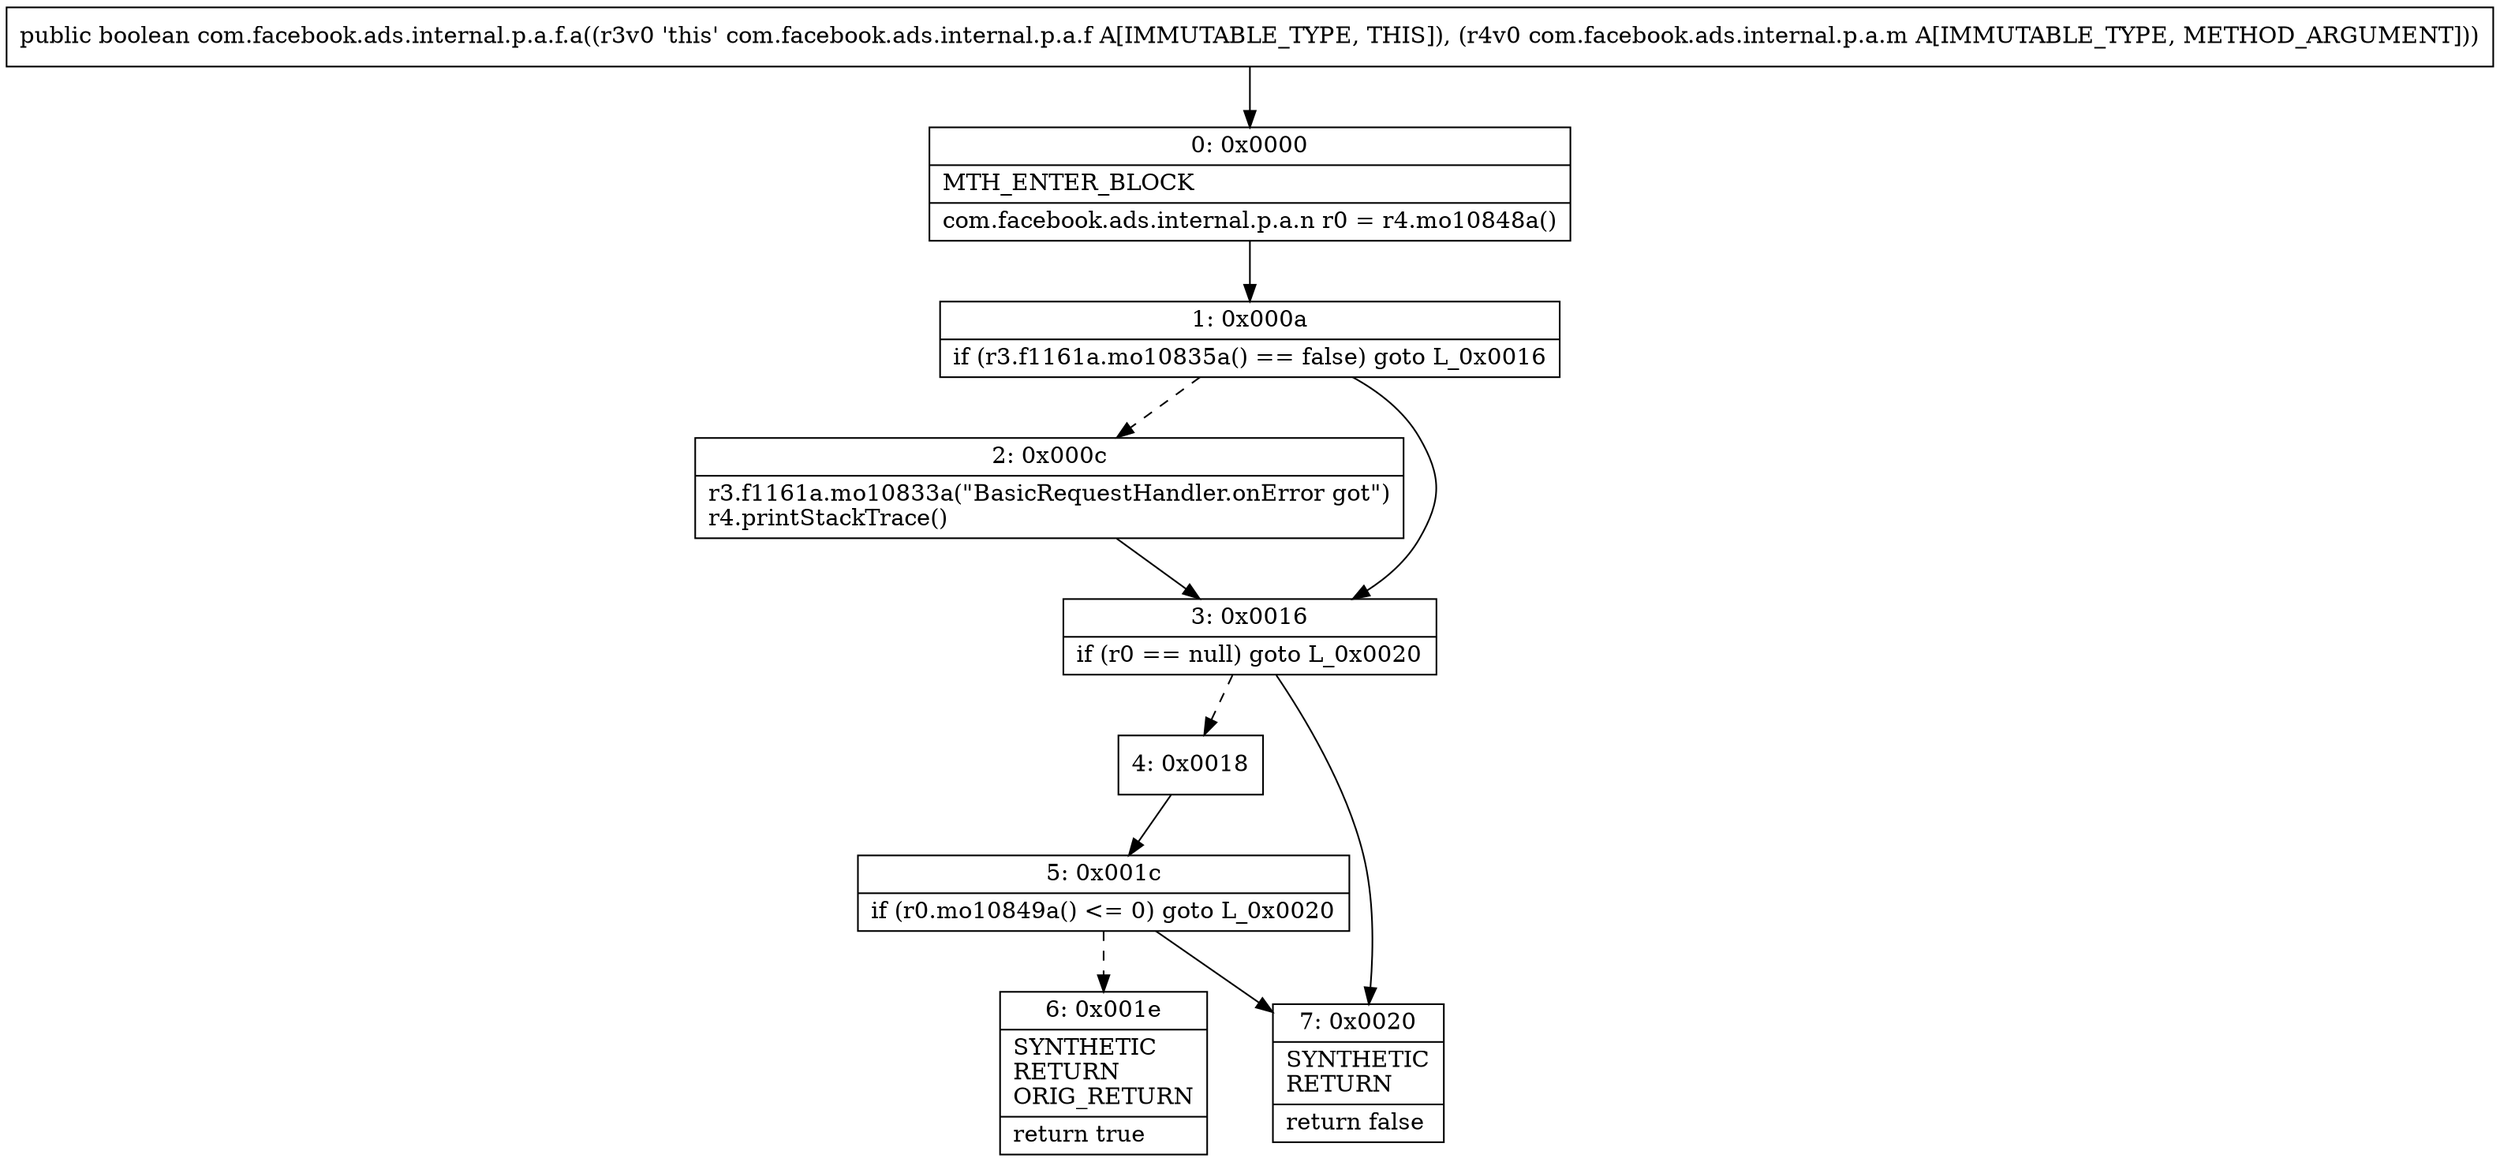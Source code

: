 digraph "CFG forcom.facebook.ads.internal.p.a.f.a(Lcom\/facebook\/ads\/internal\/p\/a\/m;)Z" {
Node_0 [shape=record,label="{0\:\ 0x0000|MTH_ENTER_BLOCK\l|com.facebook.ads.internal.p.a.n r0 = r4.mo10848a()\l}"];
Node_1 [shape=record,label="{1\:\ 0x000a|if (r3.f1161a.mo10835a() == false) goto L_0x0016\l}"];
Node_2 [shape=record,label="{2\:\ 0x000c|r3.f1161a.mo10833a(\"BasicRequestHandler.onError got\")\lr4.printStackTrace()\l}"];
Node_3 [shape=record,label="{3\:\ 0x0016|if (r0 == null) goto L_0x0020\l}"];
Node_4 [shape=record,label="{4\:\ 0x0018}"];
Node_5 [shape=record,label="{5\:\ 0x001c|if (r0.mo10849a() \<= 0) goto L_0x0020\l}"];
Node_6 [shape=record,label="{6\:\ 0x001e|SYNTHETIC\lRETURN\lORIG_RETURN\l|return true\l}"];
Node_7 [shape=record,label="{7\:\ 0x0020|SYNTHETIC\lRETURN\l|return false\l}"];
MethodNode[shape=record,label="{public boolean com.facebook.ads.internal.p.a.f.a((r3v0 'this' com.facebook.ads.internal.p.a.f A[IMMUTABLE_TYPE, THIS]), (r4v0 com.facebook.ads.internal.p.a.m A[IMMUTABLE_TYPE, METHOD_ARGUMENT])) }"];
MethodNode -> Node_0;
Node_0 -> Node_1;
Node_1 -> Node_2[style=dashed];
Node_1 -> Node_3;
Node_2 -> Node_3;
Node_3 -> Node_4[style=dashed];
Node_3 -> Node_7;
Node_4 -> Node_5;
Node_5 -> Node_6[style=dashed];
Node_5 -> Node_7;
}

